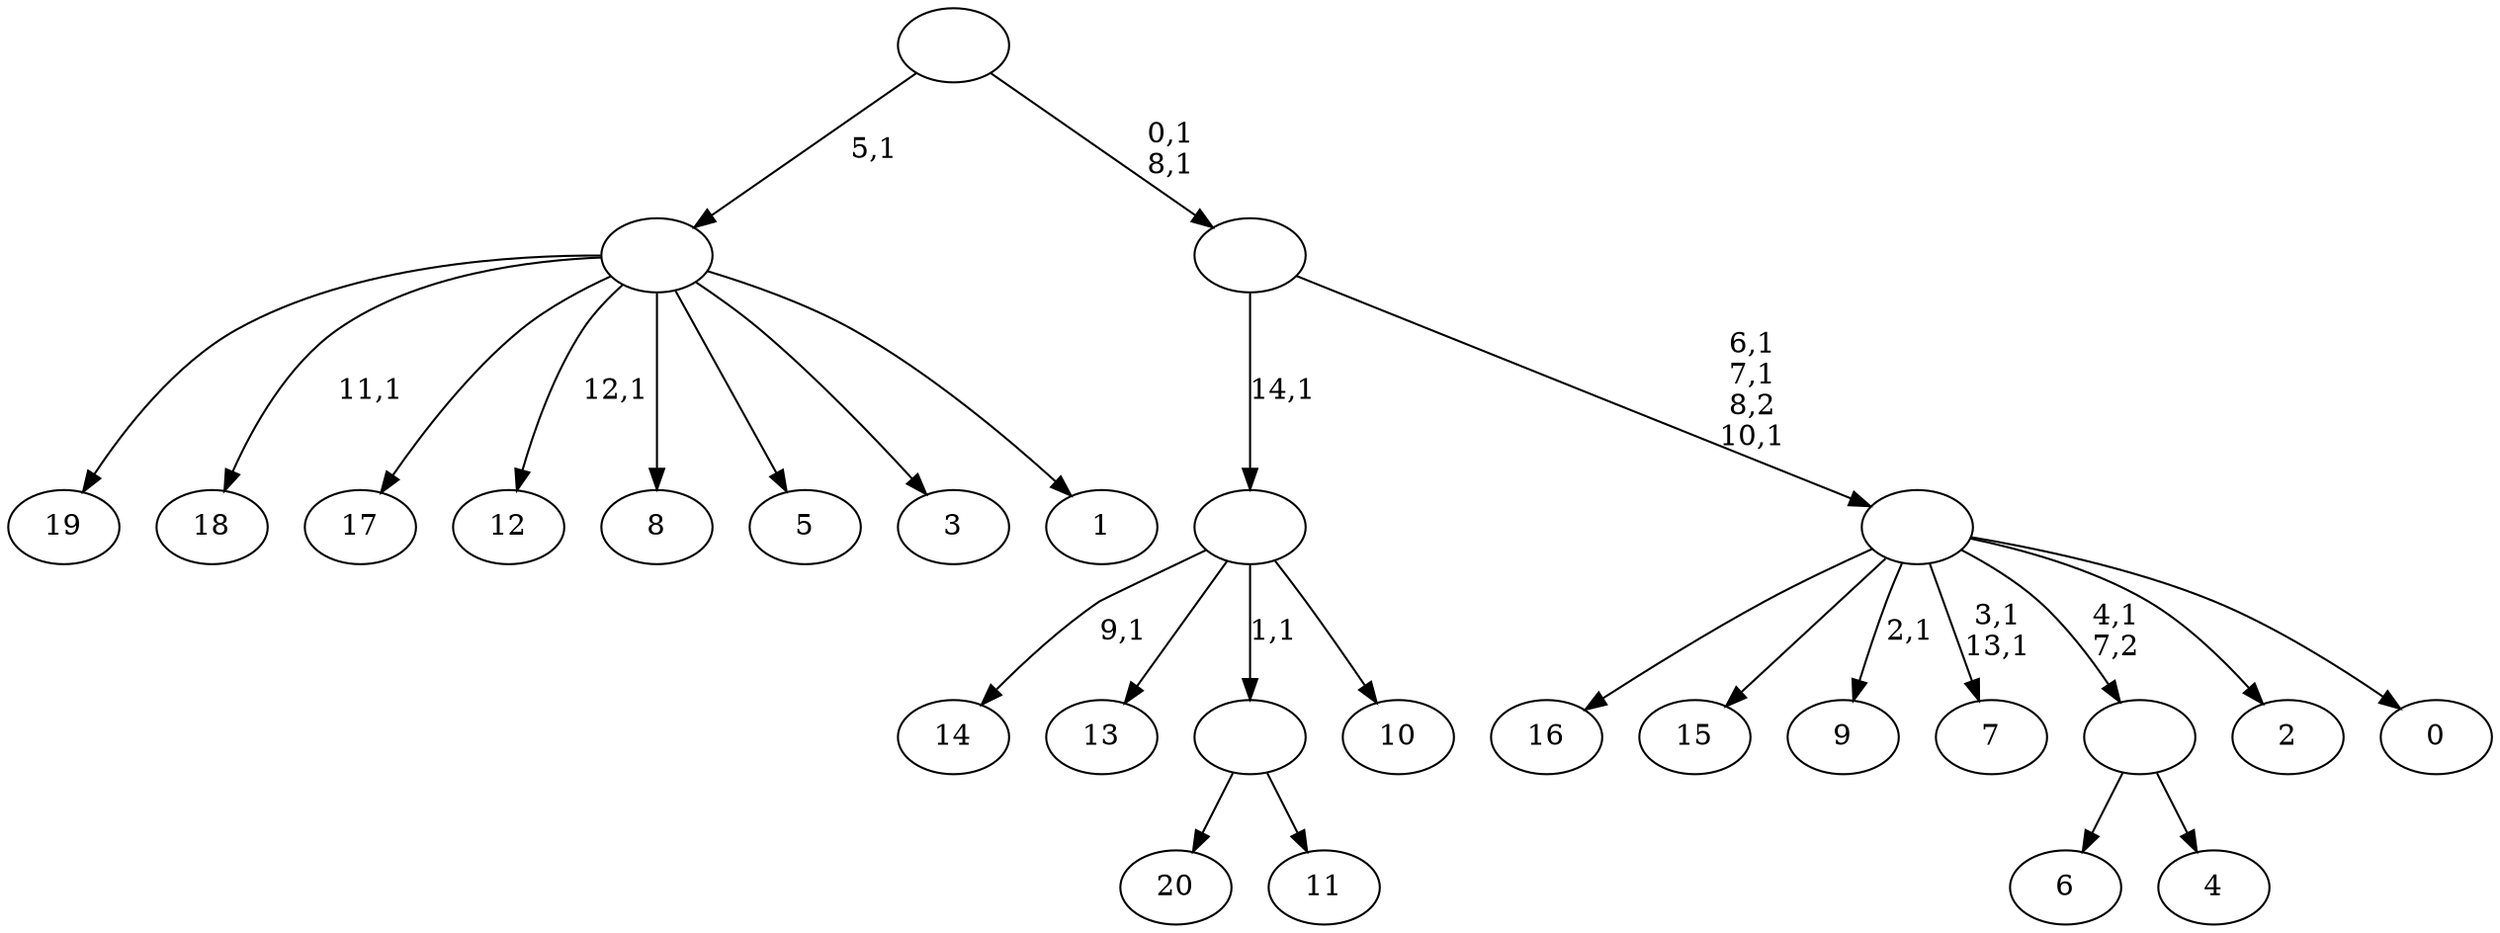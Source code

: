digraph T {
	36 [label="20"]
	35 [label="19"]
	34 [label="18"]
	32 [label="17"]
	31 [label="16"]
	30 [label="15"]
	29 [label="14"]
	27 [label="13"]
	26 [label="12"]
	24 [label="11"]
	23 [label=""]
	22 [label="10"]
	21 [label=""]
	20 [label="9"]
	18 [label="8"]
	17 [label="7"]
	14 [label="6"]
	13 [label="5"]
	12 [label="4"]
	11 [label=""]
	10 [label="3"]
	9 [label="2"]
	8 [label="1"]
	7 [label=""]
	6 [label="0"]
	5 [label=""]
	2 [label=""]
	0 [label=""]
	23 -> 36 [label=""]
	23 -> 24 [label=""]
	21 -> 29 [label="9,1"]
	21 -> 27 [label=""]
	21 -> 23 [label="1,1"]
	21 -> 22 [label=""]
	11 -> 14 [label=""]
	11 -> 12 [label=""]
	7 -> 26 [label="12,1"]
	7 -> 34 [label="11,1"]
	7 -> 35 [label=""]
	7 -> 32 [label=""]
	7 -> 18 [label=""]
	7 -> 13 [label=""]
	7 -> 10 [label=""]
	7 -> 8 [label=""]
	5 -> 17 [label="3,1\n13,1"]
	5 -> 20 [label="2,1"]
	5 -> 31 [label=""]
	5 -> 30 [label=""]
	5 -> 11 [label="4,1\n7,2"]
	5 -> 9 [label=""]
	5 -> 6 [label=""]
	2 -> 5 [label="6,1\n7,1\n8,2\n10,1"]
	2 -> 21 [label="14,1"]
	0 -> 2 [label="0,1\n8,1"]
	0 -> 7 [label="5,1"]
}
